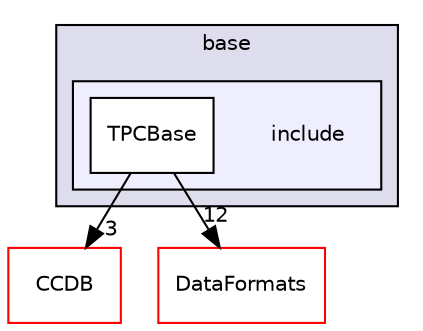 digraph "/home/travis/build/AliceO2Group/AliceO2/Detectors/TPC/base/include" {
  bgcolor=transparent;
  compound=true
  node [ fontsize="10", fontname="Helvetica"];
  edge [ labelfontsize="10", labelfontname="Helvetica"];
  subgraph clusterdir_677b030cc750909e4cd27413873678d8 {
    graph [ bgcolor="#ddddee", pencolor="black", label="base" fontname="Helvetica", fontsize="10", URL="dir_677b030cc750909e4cd27413873678d8.html"]
  subgraph clusterdir_8878d5c3559bc3ebfb711a18a96e91b8 {
    graph [ bgcolor="#eeeeff", pencolor="black", label="" URL="dir_8878d5c3559bc3ebfb711a18a96e91b8.html"];
    dir_8878d5c3559bc3ebfb711a18a96e91b8 [shape=plaintext label="include"];
    dir_239a27e254c844c85fd0f03c74d81139 [shape=box label="TPCBase" color="black" fillcolor="white" style="filled" URL="dir_239a27e254c844c85fd0f03c74d81139.html"];
  }
  }
  dir_6af676bf18881990e4083e191d0e63e0 [shape=box label="CCDB" color="red" URL="dir_6af676bf18881990e4083e191d0e63e0.html"];
  dir_2171f7ec022c5423887b07c69b2f5b48 [shape=box label="DataFormats" color="red" URL="dir_2171f7ec022c5423887b07c69b2f5b48.html"];
  dir_239a27e254c844c85fd0f03c74d81139->dir_6af676bf18881990e4083e191d0e63e0 [headlabel="3", labeldistance=1.5 headhref="dir_000231_000004.html"];
  dir_239a27e254c844c85fd0f03c74d81139->dir_2171f7ec022c5423887b07c69b2f5b48 [headlabel="12", labeldistance=1.5 headhref="dir_000231_000056.html"];
}

